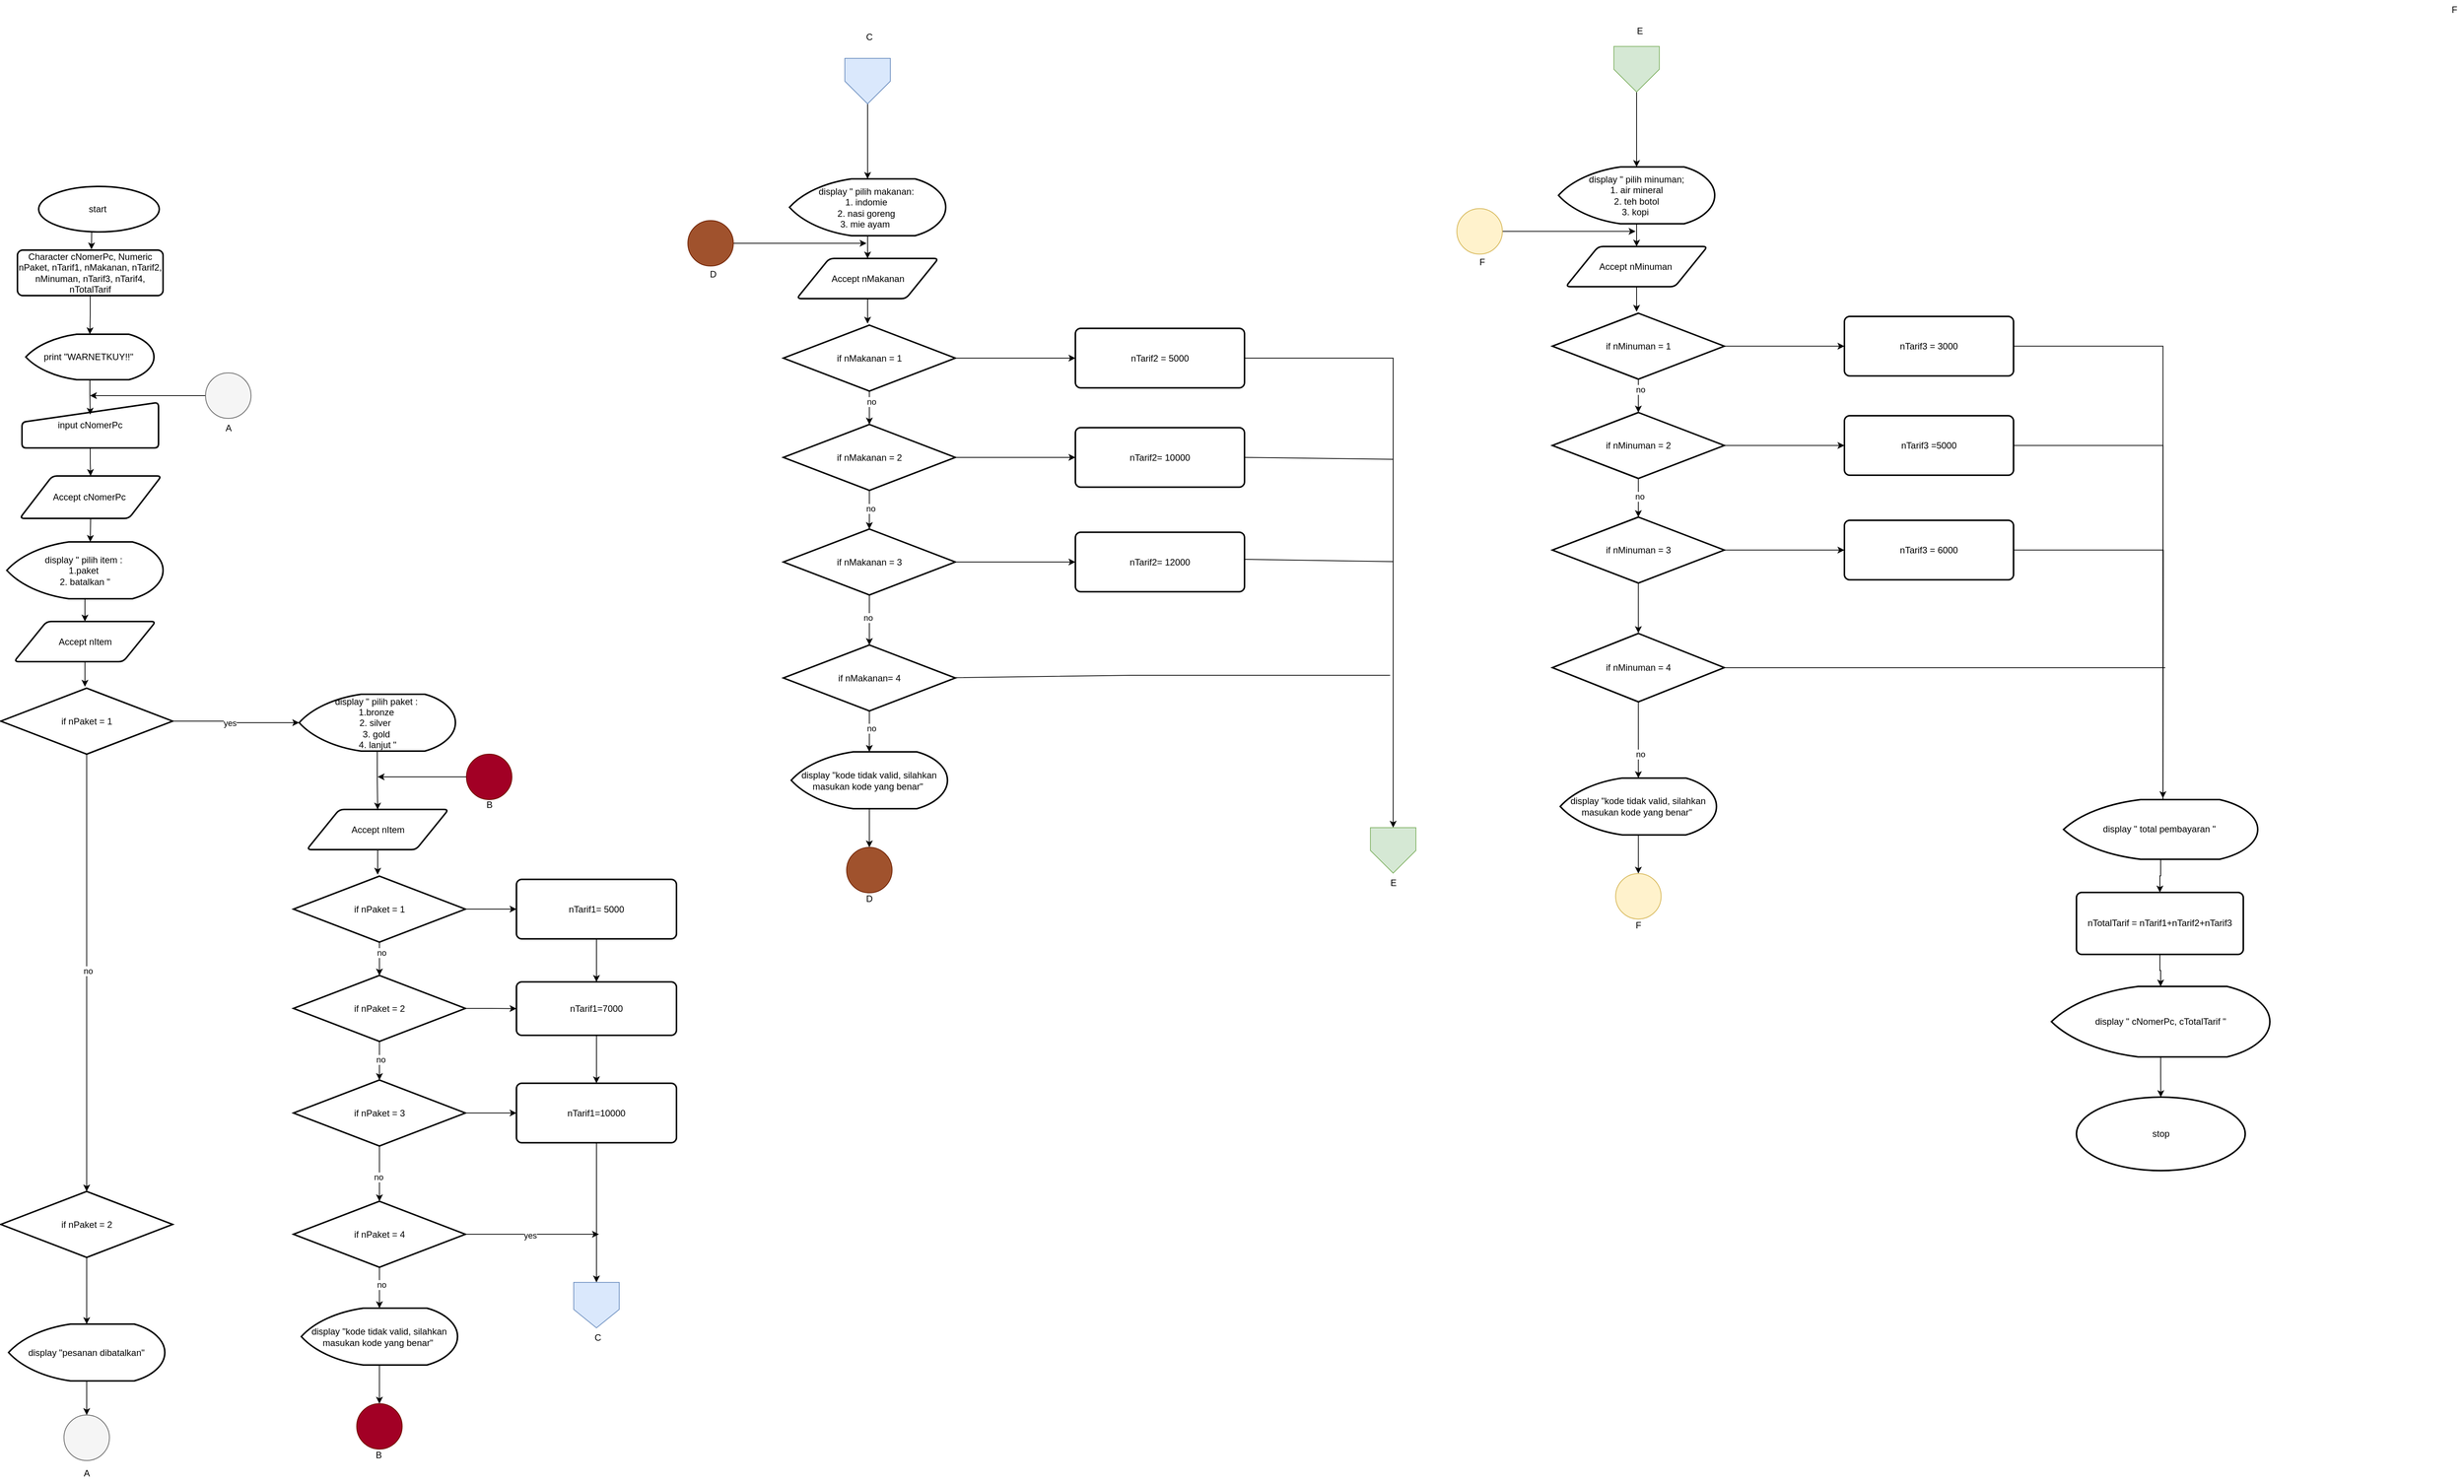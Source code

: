 <mxfile version="24.2.5" type="github">
  <diagram name="Page-1" id="D6gG2VO30LMcb04ZI-GH">
    <mxGraphModel dx="2708" dy="2494" grid="0" gridSize="10" guides="1" tooltips="1" connect="1" arrows="1" fold="1" page="0" pageScale="1" pageWidth="827" pageHeight="1169" math="0" shadow="0">
      <root>
        <mxCell id="0" />
        <mxCell id="1" parent="0" />
        <mxCell id="WySLw5p9huwhJXmqN-Hj-6" style="edgeStyle=orthogonalEdgeStyle;rounded=0;orthogonalLoop=1;jettySize=auto;html=1;" parent="1" edge="1">
          <mxGeometry relative="1" as="geometry">
            <mxPoint x="-506" y="-807.0" as="sourcePoint" />
            <mxPoint x="-506.4" y="-774" as="targetPoint" />
          </mxGeometry>
        </mxCell>
        <mxCell id="WySLw5p9huwhJXmqN-Hj-121" value="display &quot; pilih makanan:&amp;nbsp;&lt;div&gt;1. indomie&amp;nbsp;&lt;/div&gt;&lt;div&gt;2. nasi goreng&amp;nbsp;&lt;/div&gt;&lt;div&gt;3. mie ayam &amp;nbsp;&lt;/div&gt;" style="strokeWidth=2;html=1;shape=mxgraph.flowchart.display;whiteSpace=wrap;" parent="1" vertex="1">
          <mxGeometry x="414" y="-867" width="206" height="75" as="geometry" />
        </mxCell>
        <mxCell id="WySLw5p9huwhJXmqN-Hj-122" style="edgeStyle=orthogonalEdgeStyle;rounded=0;orthogonalLoop=1;jettySize=auto;html=1;exitX=0.5;exitY=1;exitDx=0;exitDy=0;exitPerimeter=0;entryX=0.5;entryY=0;entryDx=0;entryDy=0;" parent="1" target="WySLw5p9huwhJXmqN-Hj-123" edge="1">
          <mxGeometry relative="1" as="geometry">
            <mxPoint x="517" y="-792" as="sourcePoint" />
          </mxGeometry>
        </mxCell>
        <mxCell id="WySLw5p9huwhJXmqN-Hj-123" value="Accept nMakanan" style="shape=parallelogram;html=1;strokeWidth=2;perimeter=parallelogramPerimeter;whiteSpace=wrap;rounded=1;arcSize=12;size=0.23;" parent="1" vertex="1">
          <mxGeometry x="423.5" y="-762" width="187" height="53" as="geometry" />
        </mxCell>
        <mxCell id="WySLw5p9huwhJXmqN-Hj-124" style="edgeStyle=orthogonalEdgeStyle;rounded=0;orthogonalLoop=1;jettySize=auto;html=1;entryX=0.5;entryY=0;entryDx=0;entryDy=0;entryPerimeter=0;" parent="1" source="WySLw5p9huwhJXmqN-Hj-123" edge="1">
          <mxGeometry relative="1" as="geometry">
            <mxPoint x="517" y="-676" as="targetPoint" />
          </mxGeometry>
        </mxCell>
        <mxCell id="WySLw5p9huwhJXmqN-Hj-125" style="edgeStyle=orthogonalEdgeStyle;rounded=0;orthogonalLoop=1;jettySize=auto;html=1;" parent="1" source="WySLw5p9huwhJXmqN-Hj-126" edge="1">
          <mxGeometry relative="1" as="geometry">
            <mxPoint x="515.571" y="-782" as="targetPoint" />
          </mxGeometry>
        </mxCell>
        <mxCell id="WySLw5p9huwhJXmqN-Hj-126" value="" style="verticalLabelPosition=bottom;verticalAlign=top;html=1;shape=mxgraph.flowchart.on-page_reference;fillColor=#a0522d;strokeColor=#6D1F00;fontColor=#ffffff;" parent="1" vertex="1">
          <mxGeometry x="280" y="-812" width="60" height="60" as="geometry" />
        </mxCell>
        <mxCell id="WySLw5p9huwhJXmqN-Hj-127" style="edgeStyle=orthogonalEdgeStyle;rounded=0;orthogonalLoop=1;jettySize=auto;html=1;entryX=0;entryY=0.5;entryDx=0;entryDy=0;" parent="1" source="WySLw5p9huwhJXmqN-Hj-128" target="WySLw5p9huwhJXmqN-Hj-142" edge="1">
          <mxGeometry relative="1" as="geometry" />
        </mxCell>
        <mxCell id="WySLw5p9huwhJXmqN-Hj-128" value="if nMakanan = 1" style="strokeWidth=2;html=1;shape=mxgraph.flowchart.decision;whiteSpace=wrap;" parent="1" vertex="1">
          <mxGeometry x="406" y="-674" width="226.63" height="87" as="geometry" />
        </mxCell>
        <mxCell id="WySLw5p9huwhJXmqN-Hj-129" style="edgeStyle=orthogonalEdgeStyle;rounded=0;orthogonalLoop=1;jettySize=auto;html=1;exitX=1;exitY=0.5;exitDx=0;exitDy=0;exitPerimeter=0;" parent="1" source="WySLw5p9huwhJXmqN-Hj-130" target="WySLw5p9huwhJXmqN-Hj-146" edge="1">
          <mxGeometry relative="1" as="geometry" />
        </mxCell>
        <mxCell id="WySLw5p9huwhJXmqN-Hj-130" value="if nMakanan = 2" style="strokeWidth=2;html=1;shape=mxgraph.flowchart.decision;whiteSpace=wrap;" parent="1" vertex="1">
          <mxGeometry x="406" y="-543" width="226.63" height="87" as="geometry" />
        </mxCell>
        <mxCell id="WySLw5p9huwhJXmqN-Hj-131" style="edgeStyle=orthogonalEdgeStyle;rounded=0;orthogonalLoop=1;jettySize=auto;html=1;" parent="1" source="WySLw5p9huwhJXmqN-Hj-132" target="WySLw5p9huwhJXmqN-Hj-144" edge="1">
          <mxGeometry relative="1" as="geometry" />
        </mxCell>
        <mxCell id="WySLw5p9huwhJXmqN-Hj-132" value="if nMakanan = 3" style="strokeWidth=2;html=1;shape=mxgraph.flowchart.decision;whiteSpace=wrap;" parent="1" vertex="1">
          <mxGeometry x="406" y="-405" width="226.63" height="87" as="geometry" />
        </mxCell>
        <mxCell id="WySLw5p9huwhJXmqN-Hj-133" style="edgeStyle=orthogonalEdgeStyle;rounded=0;orthogonalLoop=1;jettySize=auto;html=1;exitX=0.5;exitY=1;exitDx=0;exitDy=0;exitPerimeter=0;entryX=0.5;entryY=0;entryDx=0;entryDy=0;entryPerimeter=0;" parent="1" source="WySLw5p9huwhJXmqN-Hj-128" target="WySLw5p9huwhJXmqN-Hj-130" edge="1">
          <mxGeometry relative="1" as="geometry" />
        </mxCell>
        <mxCell id="WySLw5p9huwhJXmqN-Hj-134" value="no" style="edgeLabel;html=1;align=center;verticalAlign=middle;resizable=0;points=[];" parent="WySLw5p9huwhJXmqN-Hj-133" vertex="1" connectable="0">
          <mxGeometry x="-0.394" y="2" relative="1" as="geometry">
            <mxPoint as="offset" />
          </mxGeometry>
        </mxCell>
        <mxCell id="WySLw5p9huwhJXmqN-Hj-135" style="edgeStyle=orthogonalEdgeStyle;rounded=0;orthogonalLoop=1;jettySize=auto;html=1;exitX=0.5;exitY=1;exitDx=0;exitDy=0;exitPerimeter=0;entryX=0.5;entryY=0;entryDx=0;entryDy=0;entryPerimeter=0;" parent="1" source="WySLw5p9huwhJXmqN-Hj-130" target="WySLw5p9huwhJXmqN-Hj-132" edge="1">
          <mxGeometry relative="1" as="geometry" />
        </mxCell>
        <mxCell id="WySLw5p9huwhJXmqN-Hj-136" value="no" style="edgeLabel;html=1;align=center;verticalAlign=middle;resizable=0;points=[];" parent="WySLw5p9huwhJXmqN-Hj-135" vertex="1" connectable="0">
          <mxGeometry x="-0.124" y="1" relative="1" as="geometry">
            <mxPoint y="1" as="offset" />
          </mxGeometry>
        </mxCell>
        <mxCell id="WySLw5p9huwhJXmqN-Hj-138" style="edgeStyle=orthogonalEdgeStyle;rounded=0;orthogonalLoop=1;jettySize=auto;html=1;exitX=0.5;exitY=1;exitDx=0;exitDy=0;exitPerimeter=0;entryX=0.5;entryY=0;entryDx=0;entryDy=0;entryPerimeter=0;" parent="1" source="WySLw5p9huwhJXmqN-Hj-132" edge="1">
          <mxGeometry relative="1" as="geometry">
            <mxPoint x="519.32" y="-252.0" as="targetPoint" />
          </mxGeometry>
        </mxCell>
        <mxCell id="WySLw5p9huwhJXmqN-Hj-139" value="no&amp;nbsp;" style="edgeLabel;html=1;align=center;verticalAlign=middle;resizable=0;points=[];" parent="WySLw5p9huwhJXmqN-Hj-138" vertex="1" connectable="0">
          <mxGeometry x="-0.061" y="-1" relative="1" as="geometry">
            <mxPoint y="-1" as="offset" />
          </mxGeometry>
        </mxCell>
        <mxCell id="WySLw5p9huwhJXmqN-Hj-141" style="edgeStyle=orthogonalEdgeStyle;rounded=0;orthogonalLoop=1;jettySize=auto;html=1;" parent="1" source="WySLw5p9huwhJXmqN-Hj-142" target="WySLw5p9huwhJXmqN-Hj-151" edge="1">
          <mxGeometry relative="1" as="geometry">
            <mxPoint x="1211" y="-244.5" as="targetPoint" />
          </mxGeometry>
        </mxCell>
        <mxCell id="WySLw5p9huwhJXmqN-Hj-142" value="nTarif2 = 5000" style="rounded=1;whiteSpace=wrap;html=1;absoluteArcSize=1;arcSize=14;strokeWidth=2;" parent="1" vertex="1">
          <mxGeometry x="791" y="-669.75" width="223" height="78.5" as="geometry" />
        </mxCell>
        <mxCell id="WySLw5p9huwhJXmqN-Hj-144" value="nTarif2= 12000" style="rounded=1;whiteSpace=wrap;html=1;absoluteArcSize=1;arcSize=14;strokeWidth=2;" parent="1" vertex="1">
          <mxGeometry x="791" y="-400.75" width="223" height="78.5" as="geometry" />
        </mxCell>
        <mxCell id="WySLw5p9huwhJXmqN-Hj-146" value="nTarif2= 10000" style="rounded=1;whiteSpace=wrap;html=1;absoluteArcSize=1;arcSize=14;strokeWidth=2;" parent="1" vertex="1">
          <mxGeometry x="791" y="-538.75" width="223" height="78.5" as="geometry" />
        </mxCell>
        <mxCell id="WySLw5p9huwhJXmqN-Hj-149" value="D" style="text;html=1;align=center;verticalAlign=middle;resizable=0;points=[];autosize=1;strokeColor=none;fillColor=none;" parent="1" vertex="1">
          <mxGeometry x="299" y="-754" width="27" height="26" as="geometry" />
        </mxCell>
        <mxCell id="WySLw5p9huwhJXmqN-Hj-151" value="" style="verticalLabelPosition=bottom;verticalAlign=top;html=1;shape=offPageConnector;rounded=0;size=0.498;fillColor=#d5e8d4;strokeColor=#82b366;" parent="1" vertex="1">
          <mxGeometry x="1180" y="-11" width="60" height="60" as="geometry" />
        </mxCell>
        <mxCell id="WySLw5p9huwhJXmqN-Hj-153" style="edgeStyle=orthogonalEdgeStyle;rounded=0;orthogonalLoop=1;jettySize=auto;html=1;" parent="1" source="WySLw5p9huwhJXmqN-Hj-152" target="WySLw5p9huwhJXmqN-Hj-121" edge="1">
          <mxGeometry relative="1" as="geometry" />
        </mxCell>
        <mxCell id="WySLw5p9huwhJXmqN-Hj-152" value="" style="verticalLabelPosition=bottom;verticalAlign=top;html=1;shape=offPageConnector;rounded=0;size=0.498;fillColor=#dae8fc;strokeColor=#6c8ebf;" parent="1" vertex="1">
          <mxGeometry x="487" y="-1026" width="60" height="60" as="geometry" />
        </mxCell>
        <mxCell id="WySLw5p9huwhJXmqN-Hj-156" value="C" style="text;html=1;align=center;verticalAlign=middle;resizable=0;points=[];autosize=1;strokeColor=none;fillColor=none;" parent="1" vertex="1">
          <mxGeometry x="505" y="-1067" width="27" height="26" as="geometry" />
        </mxCell>
        <mxCell id="WySLw5p9huwhJXmqN-Hj-158" value="E" style="text;html=1;align=center;verticalAlign=middle;resizable=0;points=[];autosize=1;strokeColor=none;fillColor=none;" parent="1" vertex="1">
          <mxGeometry x="1197" y="49" width="26" height="26" as="geometry" />
        </mxCell>
        <mxCell id="WySLw5p9huwhJXmqN-Hj-159" value="display &quot; pilih minuman;&lt;div&gt;1. air mineral&lt;/div&gt;&lt;div&gt;2. teh botol&lt;div&gt;3. kopi&amp;nbsp;&lt;/div&gt;&lt;/div&gt;" style="strokeWidth=2;html=1;shape=mxgraph.flowchart.display;whiteSpace=wrap;" parent="1" vertex="1">
          <mxGeometry x="1428" y="-882.75" width="206" height="75" as="geometry" />
        </mxCell>
        <mxCell id="WySLw5p9huwhJXmqN-Hj-160" style="edgeStyle=orthogonalEdgeStyle;rounded=0;orthogonalLoop=1;jettySize=auto;html=1;exitX=0.5;exitY=1;exitDx=0;exitDy=0;exitPerimeter=0;entryX=0.5;entryY=0;entryDx=0;entryDy=0;" parent="1" target="WySLw5p9huwhJXmqN-Hj-161" edge="1">
          <mxGeometry relative="1" as="geometry">
            <mxPoint x="1531" y="-807.75" as="sourcePoint" />
          </mxGeometry>
        </mxCell>
        <mxCell id="WySLw5p9huwhJXmqN-Hj-161" value="Accept nMinuman&amp;nbsp;" style="shape=parallelogram;html=1;strokeWidth=2;perimeter=parallelogramPerimeter;whiteSpace=wrap;rounded=1;arcSize=12;size=0.23;" parent="1" vertex="1">
          <mxGeometry x="1437.5" y="-777.75" width="187" height="53" as="geometry" />
        </mxCell>
        <mxCell id="WySLw5p9huwhJXmqN-Hj-162" style="edgeStyle=orthogonalEdgeStyle;rounded=0;orthogonalLoop=1;jettySize=auto;html=1;entryX=0.5;entryY=0;entryDx=0;entryDy=0;entryPerimeter=0;" parent="1" source="WySLw5p9huwhJXmqN-Hj-161" edge="1">
          <mxGeometry relative="1" as="geometry">
            <mxPoint x="1531" y="-691.75" as="targetPoint" />
          </mxGeometry>
        </mxCell>
        <mxCell id="WySLw5p9huwhJXmqN-Hj-163" style="edgeStyle=orthogonalEdgeStyle;rounded=0;orthogonalLoop=1;jettySize=auto;html=1;" parent="1" source="WySLw5p9huwhJXmqN-Hj-164" edge="1">
          <mxGeometry relative="1" as="geometry">
            <mxPoint x="1529.571" y="-797.75" as="targetPoint" />
          </mxGeometry>
        </mxCell>
        <mxCell id="WySLw5p9huwhJXmqN-Hj-164" value="" style="verticalLabelPosition=bottom;verticalAlign=top;html=1;shape=mxgraph.flowchart.on-page_reference;fillColor=#fff2cc;strokeColor=#d6b656;" parent="1" vertex="1">
          <mxGeometry x="1294" y="-827.75" width="60" height="60" as="geometry" />
        </mxCell>
        <mxCell id="WySLw5p9huwhJXmqN-Hj-165" style="edgeStyle=orthogonalEdgeStyle;rounded=0;orthogonalLoop=1;jettySize=auto;html=1;entryX=0;entryY=0.5;entryDx=0;entryDy=0;" parent="1" source="WySLw5p9huwhJXmqN-Hj-166" target="WySLw5p9huwhJXmqN-Hj-180" edge="1">
          <mxGeometry relative="1" as="geometry" />
        </mxCell>
        <mxCell id="WySLw5p9huwhJXmqN-Hj-166" value="if nMinuman = 1" style="strokeWidth=2;html=1;shape=mxgraph.flowchart.decision;whiteSpace=wrap;" parent="1" vertex="1">
          <mxGeometry x="1420" y="-689.75" width="226.63" height="87" as="geometry" />
        </mxCell>
        <mxCell id="WySLw5p9huwhJXmqN-Hj-167" style="edgeStyle=orthogonalEdgeStyle;rounded=0;orthogonalLoop=1;jettySize=auto;html=1;exitX=1;exitY=0.5;exitDx=0;exitDy=0;exitPerimeter=0;" parent="1" source="WySLw5p9huwhJXmqN-Hj-168" target="WySLw5p9huwhJXmqN-Hj-184" edge="1">
          <mxGeometry relative="1" as="geometry" />
        </mxCell>
        <mxCell id="WySLw5p9huwhJXmqN-Hj-168" value="if nMinuman = 2" style="strokeWidth=2;html=1;shape=mxgraph.flowchart.decision;whiteSpace=wrap;" parent="1" vertex="1">
          <mxGeometry x="1420" y="-558.75" width="226.63" height="87" as="geometry" />
        </mxCell>
        <mxCell id="WySLw5p9huwhJXmqN-Hj-169" style="edgeStyle=orthogonalEdgeStyle;rounded=0;orthogonalLoop=1;jettySize=auto;html=1;" parent="1" source="WySLw5p9huwhJXmqN-Hj-170" target="WySLw5p9huwhJXmqN-Hj-182" edge="1">
          <mxGeometry relative="1" as="geometry" />
        </mxCell>
        <mxCell id="WySLw5p9huwhJXmqN-Hj-170" value="if nMinuman = 3" style="strokeWidth=2;html=1;shape=mxgraph.flowchart.decision;whiteSpace=wrap;" parent="1" vertex="1">
          <mxGeometry x="1420" y="-420.75" width="226.63" height="87" as="geometry" />
        </mxCell>
        <mxCell id="WySLw5p9huwhJXmqN-Hj-171" style="edgeStyle=orthogonalEdgeStyle;rounded=0;orthogonalLoop=1;jettySize=auto;html=1;exitX=0.5;exitY=1;exitDx=0;exitDy=0;exitPerimeter=0;entryX=0.5;entryY=0;entryDx=0;entryDy=0;entryPerimeter=0;" parent="1" source="WySLw5p9huwhJXmqN-Hj-166" target="WySLw5p9huwhJXmqN-Hj-168" edge="1">
          <mxGeometry relative="1" as="geometry" />
        </mxCell>
        <mxCell id="WySLw5p9huwhJXmqN-Hj-172" value="no" style="edgeLabel;html=1;align=center;verticalAlign=middle;resizable=0;points=[];" parent="WySLw5p9huwhJXmqN-Hj-171" vertex="1" connectable="0">
          <mxGeometry x="-0.394" y="2" relative="1" as="geometry">
            <mxPoint as="offset" />
          </mxGeometry>
        </mxCell>
        <mxCell id="WySLw5p9huwhJXmqN-Hj-173" style="edgeStyle=orthogonalEdgeStyle;rounded=0;orthogonalLoop=1;jettySize=auto;html=1;exitX=0.5;exitY=1;exitDx=0;exitDy=0;exitPerimeter=0;entryX=0.5;entryY=0;entryDx=0;entryDy=0;entryPerimeter=0;" parent="1" source="WySLw5p9huwhJXmqN-Hj-168" target="WySLw5p9huwhJXmqN-Hj-170" edge="1">
          <mxGeometry relative="1" as="geometry" />
        </mxCell>
        <mxCell id="WySLw5p9huwhJXmqN-Hj-174" value="no" style="edgeLabel;html=1;align=center;verticalAlign=middle;resizable=0;points=[];" parent="WySLw5p9huwhJXmqN-Hj-173" vertex="1" connectable="0">
          <mxGeometry x="-0.124" y="1" relative="1" as="geometry">
            <mxPoint y="1" as="offset" />
          </mxGeometry>
        </mxCell>
        <mxCell id="WySLw5p9huwhJXmqN-Hj-176" style="edgeStyle=orthogonalEdgeStyle;rounded=0;orthogonalLoop=1;jettySize=auto;html=1;exitX=0.5;exitY=1;exitDx=0;exitDy=0;exitPerimeter=0;entryX=0.5;entryY=0;entryDx=0;entryDy=0;entryPerimeter=0;" parent="1" source="WySLw5p9huwhJXmqN-Hj-170" edge="1">
          <mxGeometry relative="1" as="geometry">
            <mxPoint x="1533.32" y="-267.75" as="targetPoint" />
          </mxGeometry>
        </mxCell>
        <mxCell id="WySLw5p9huwhJXmqN-Hj-179" style="edgeStyle=orthogonalEdgeStyle;rounded=0;orthogonalLoop=1;jettySize=auto;html=1;entryX=0.512;entryY=0.14;entryDx=0;entryDy=0;entryPerimeter=0;" parent="1" source="WySLw5p9huwhJXmqN-Hj-180" target="G2V6XdwdjyjFsb4LPoqX-25" edge="1">
          <mxGeometry relative="1" as="geometry">
            <mxPoint x="2225" y="-260.25" as="targetPoint" />
          </mxGeometry>
        </mxCell>
        <mxCell id="WySLw5p9huwhJXmqN-Hj-180" value="nTarif3 = 3000" style="rounded=1;whiteSpace=wrap;html=1;absoluteArcSize=1;arcSize=14;strokeWidth=2;" parent="1" vertex="1">
          <mxGeometry x="1805" y="-685.5" width="223" height="78.5" as="geometry" />
        </mxCell>
        <mxCell id="WySLw5p9huwhJXmqN-Hj-181" style="edgeStyle=orthogonalEdgeStyle;rounded=0;orthogonalLoop=1;jettySize=auto;html=1;" parent="1" source="WySLw5p9huwhJXmqN-Hj-182" edge="1">
          <mxGeometry relative="1" as="geometry">
            <mxPoint x="2225" y="-50" as="targetPoint" />
          </mxGeometry>
        </mxCell>
        <mxCell id="WySLw5p9huwhJXmqN-Hj-182" value="nTarif3 = 6000" style="rounded=1;whiteSpace=wrap;html=1;absoluteArcSize=1;arcSize=14;strokeWidth=2;" parent="1" vertex="1">
          <mxGeometry x="1805" y="-416.5" width="223" height="78.5" as="geometry" />
        </mxCell>
        <mxCell id="WySLw5p9huwhJXmqN-Hj-183" style="edgeStyle=orthogonalEdgeStyle;rounded=0;orthogonalLoop=1;jettySize=auto;html=1;entryX=0.512;entryY=0.305;entryDx=0;entryDy=0;entryPerimeter=0;" parent="1" source="WySLw5p9huwhJXmqN-Hj-184" target="G2V6XdwdjyjFsb4LPoqX-25" edge="1">
          <mxGeometry relative="1" as="geometry">
            <mxPoint x="2225" y="-260.25" as="targetPoint" />
          </mxGeometry>
        </mxCell>
        <mxCell id="WySLw5p9huwhJXmqN-Hj-184" value="nTarif3 =5000" style="rounded=1;whiteSpace=wrap;html=1;absoluteArcSize=1;arcSize=14;strokeWidth=2;" parent="1" vertex="1">
          <mxGeometry x="1805" y="-554.5" width="223" height="78.5" as="geometry" />
        </mxCell>
        <mxCell id="WySLw5p9huwhJXmqN-Hj-187" value="F" style="text;html=1;align=center;verticalAlign=middle;resizable=0;points=[];autosize=1;strokeColor=none;fillColor=none;" parent="1" vertex="1">
          <mxGeometry x="1314" y="-769.75" width="25" height="26" as="geometry" />
        </mxCell>
        <mxCell id="WySLw5p9huwhJXmqN-Hj-190" style="edgeStyle=orthogonalEdgeStyle;rounded=0;orthogonalLoop=1;jettySize=auto;html=1;" parent="1" source="WySLw5p9huwhJXmqN-Hj-191" target="WySLw5p9huwhJXmqN-Hj-159" edge="1">
          <mxGeometry relative="1" as="geometry" />
        </mxCell>
        <mxCell id="WySLw5p9huwhJXmqN-Hj-191" value="" style="verticalLabelPosition=bottom;verticalAlign=top;html=1;shape=offPageConnector;rounded=0;size=0.498;fillColor=#d5e8d4;strokeColor=#82b366;" parent="1" vertex="1">
          <mxGeometry x="1501" y="-1041.75" width="60" height="60" as="geometry" />
        </mxCell>
        <mxCell id="WySLw5p9huwhJXmqN-Hj-204" value="start&amp;nbsp;" style="strokeWidth=2;html=1;shape=mxgraph.flowchart.start_1;whiteSpace=wrap;" parent="1" vertex="1">
          <mxGeometry x="-576" y="-857" width="159" height="60" as="geometry" />
        </mxCell>
        <mxCell id="WySLw5p9huwhJXmqN-Hj-212" value="E" style="text;html=1;align=center;verticalAlign=middle;resizable=0;points=[];autosize=1;strokeColor=none;fillColor=none;" parent="1" vertex="1">
          <mxGeometry x="1522" y="-1075" width="26" height="26" as="geometry" />
        </mxCell>
        <mxCell id="WySLw5p9huwhJXmqN-Hj-213" value="F" style="text;html=1;align=center;verticalAlign=middle;resizable=0;points=[];autosize=1;strokeColor=none;fillColor=none;" parent="1" vertex="1">
          <mxGeometry x="2596" y="-1103" width="25" height="26" as="geometry" />
        </mxCell>
        <mxCell id="WySLw5p9huwhJXmqN-Hj-291" style="edgeStyle=orthogonalEdgeStyle;rounded=0;orthogonalLoop=1;jettySize=auto;html=1;exitX=0.5;exitY=1;exitDx=0;exitDy=0;" parent="1" source="WySLw5p9huwhJXmqN-Hj-252" target="WySLw5p9huwhJXmqN-Hj-253" edge="1">
          <mxGeometry relative="1" as="geometry" />
        </mxCell>
        <mxCell id="WySLw5p9huwhJXmqN-Hj-252" value="Character cNomerPc, Numeric nPaket, nTarif1, nMakanan, nTarif2, nMinuman, nTarif3, nTarif4, nTotalTarif" style="rounded=1;whiteSpace=wrap;html=1;absoluteArcSize=1;arcSize=14;strokeWidth=2;" parent="1" vertex="1">
          <mxGeometry x="-604" y="-773" width="192" height="60" as="geometry" />
        </mxCell>
        <mxCell id="WySLw5p9huwhJXmqN-Hj-253" value="print &quot;WARNETKUY!!&quot;&amp;nbsp;" style="strokeWidth=2;html=1;shape=mxgraph.flowchart.display;whiteSpace=wrap;" parent="1" vertex="1">
          <mxGeometry x="-593" y="-662" width="169" height="60" as="geometry" />
        </mxCell>
        <mxCell id="WySLw5p9huwhJXmqN-Hj-254" style="edgeStyle=orthogonalEdgeStyle;rounded=0;orthogonalLoop=1;jettySize=auto;html=1;entryX=0.5;entryY=0;entryDx=0;entryDy=0;" parent="1" source="WySLw5p9huwhJXmqN-Hj-255" target="WySLw5p9huwhJXmqN-Hj-256" edge="1">
          <mxGeometry relative="1" as="geometry" />
        </mxCell>
        <mxCell id="WySLw5p9huwhJXmqN-Hj-255" value="input cNomerPc" style="html=1;strokeWidth=2;shape=manualInput;whiteSpace=wrap;rounded=1;size=26;arcSize=11;" parent="1" vertex="1">
          <mxGeometry x="-598" y="-572" width="180" height="60" as="geometry" />
        </mxCell>
        <mxCell id="WySLw5p9huwhJXmqN-Hj-256" value="Accept cNomerPc&amp;nbsp;" style="shape=parallelogram;html=1;strokeWidth=2;perimeter=parallelogramPerimeter;whiteSpace=wrap;rounded=1;arcSize=12;size=0.23;" parent="1" vertex="1">
          <mxGeometry x="-601" y="-475" width="187" height="56" as="geometry" />
        </mxCell>
        <mxCell id="WySLw5p9huwhJXmqN-Hj-257" style="edgeStyle=orthogonalEdgeStyle;rounded=0;orthogonalLoop=1;jettySize=auto;html=1;entryX=0.5;entryY=0.267;entryDx=0;entryDy=0;entryPerimeter=0;" parent="1" source="WySLw5p9huwhJXmqN-Hj-253" target="WySLw5p9huwhJXmqN-Hj-255" edge="1">
          <mxGeometry relative="1" as="geometry" />
        </mxCell>
        <mxCell id="WySLw5p9huwhJXmqN-Hj-258" value="display &quot; pilih item :&amp;nbsp;&lt;div&gt;1.paket&amp;nbsp;&lt;/div&gt;&lt;div&gt;2. batalkan &quot;&lt;/div&gt;" style="strokeWidth=2;html=1;shape=mxgraph.flowchart.display;whiteSpace=wrap;" parent="1" vertex="1">
          <mxGeometry x="-618" y="-388" width="206" height="75" as="geometry" />
        </mxCell>
        <mxCell id="WySLw5p9huwhJXmqN-Hj-259" style="edgeStyle=orthogonalEdgeStyle;rounded=0;orthogonalLoop=1;jettySize=auto;html=1;exitX=0.5;exitY=1;exitDx=0;exitDy=0;entryX=0.534;entryY=0;entryDx=0;entryDy=0;entryPerimeter=0;" parent="1" source="WySLw5p9huwhJXmqN-Hj-256" target="WySLw5p9huwhJXmqN-Hj-258" edge="1">
          <mxGeometry relative="1" as="geometry" />
        </mxCell>
        <mxCell id="WySLw5p9huwhJXmqN-Hj-260" style="edgeStyle=orthogonalEdgeStyle;rounded=0;orthogonalLoop=1;jettySize=auto;html=1;exitX=0.5;exitY=1;exitDx=0;exitDy=0;exitPerimeter=0;entryX=0.5;entryY=0;entryDx=0;entryDy=0;" parent="1" target="WySLw5p9huwhJXmqN-Hj-261" edge="1">
          <mxGeometry relative="1" as="geometry">
            <mxPoint x="-515" y="-313" as="sourcePoint" />
          </mxGeometry>
        </mxCell>
        <mxCell id="WySLw5p9huwhJXmqN-Hj-261" value="Accept nItem" style="shape=parallelogram;html=1;strokeWidth=2;perimeter=parallelogramPerimeter;whiteSpace=wrap;rounded=1;arcSize=12;size=0.23;" parent="1" vertex="1">
          <mxGeometry x="-608.5" y="-283" width="187" height="53" as="geometry" />
        </mxCell>
        <mxCell id="WySLw5p9huwhJXmqN-Hj-262" style="edgeStyle=orthogonalEdgeStyle;rounded=0;orthogonalLoop=1;jettySize=auto;html=1;entryX=0.5;entryY=0;entryDx=0;entryDy=0;entryPerimeter=0;" parent="1" source="WySLw5p9huwhJXmqN-Hj-261" edge="1">
          <mxGeometry relative="1" as="geometry">
            <mxPoint x="-515" y="-197" as="targetPoint" />
          </mxGeometry>
        </mxCell>
        <mxCell id="WySLw5p9huwhJXmqN-Hj-265" style="edgeStyle=orthogonalEdgeStyle;rounded=0;orthogonalLoop=1;jettySize=auto;html=1;entryX=0;entryY=0.5;entryDx=0;entryDy=0;entryPerimeter=0;" parent="1" source="WySLw5p9huwhJXmqN-Hj-266" target="hOKE2iDMcfGH3eZ4Ijgz-1" edge="1">
          <mxGeometry relative="1" as="geometry">
            <mxPoint x="-241" y="-151.5" as="targetPoint" />
          </mxGeometry>
        </mxCell>
        <mxCell id="07xQH1xnThTPWJ9yHDiX-1" value="yes" style="edgeLabel;html=1;align=center;verticalAlign=middle;resizable=0;points=[];" parent="WySLw5p9huwhJXmqN-Hj-265" vertex="1" connectable="0">
          <mxGeometry x="-0.111" y="-2" relative="1" as="geometry">
            <mxPoint as="offset" />
          </mxGeometry>
        </mxCell>
        <mxCell id="hOKE2iDMcfGH3eZ4Ijgz-19" style="edgeStyle=orthogonalEdgeStyle;rounded=0;orthogonalLoop=1;jettySize=auto;html=1;" parent="1" source="WySLw5p9huwhJXmqN-Hj-266" target="hOKE2iDMcfGH3eZ4Ijgz-18" edge="1">
          <mxGeometry relative="1" as="geometry">
            <mxPoint x="-512.685" y="163" as="targetPoint" />
          </mxGeometry>
        </mxCell>
        <mxCell id="hOKE2iDMcfGH3eZ4Ijgz-20" value="no" style="edgeLabel;html=1;align=center;verticalAlign=middle;resizable=0;points=[];" parent="hOKE2iDMcfGH3eZ4Ijgz-19" vertex="1" connectable="0">
          <mxGeometry x="-0.009" y="1" relative="1" as="geometry">
            <mxPoint as="offset" />
          </mxGeometry>
        </mxCell>
        <mxCell id="WySLw5p9huwhJXmqN-Hj-266" value="if nPaket = 1" style="strokeWidth=2;html=1;shape=mxgraph.flowchart.decision;whiteSpace=wrap;" parent="1" vertex="1">
          <mxGeometry x="-626" y="-195" width="226.63" height="87" as="geometry" />
        </mxCell>
        <mxCell id="hOKE2iDMcfGH3eZ4Ijgz-14" style="edgeStyle=orthogonalEdgeStyle;rounded=0;orthogonalLoop=1;jettySize=auto;html=1;entryX=0.5;entryY=0;entryDx=0;entryDy=0;" parent="1" source="hOKE2iDMcfGH3eZ4Ijgz-1" target="hOKE2iDMcfGH3eZ4Ijgz-3" edge="1">
          <mxGeometry relative="1" as="geometry" />
        </mxCell>
        <mxCell id="hOKE2iDMcfGH3eZ4Ijgz-1" value="display &quot; pilih paket :&amp;nbsp;&lt;div&gt;1.bronze&amp;nbsp;&lt;/div&gt;&lt;div&gt;2. silver &amp;nbsp;&lt;/div&gt;&lt;div&gt;3. gold&amp;nbsp;&lt;/div&gt;&lt;div&gt;4. lanjut &quot;&lt;/div&gt;" style="strokeWidth=2;html=1;shape=mxgraph.flowchart.display;whiteSpace=wrap;" parent="1" vertex="1">
          <mxGeometry x="-232.5" y="-187" width="206" height="75" as="geometry" />
        </mxCell>
        <mxCell id="hOKE2iDMcfGH3eZ4Ijgz-3" value="Accept nItem" style="shape=parallelogram;html=1;strokeWidth=2;perimeter=parallelogramPerimeter;whiteSpace=wrap;rounded=1;arcSize=12;size=0.23;" parent="1" vertex="1">
          <mxGeometry x="-222.5" y="-35" width="187" height="53" as="geometry" />
        </mxCell>
        <mxCell id="hOKE2iDMcfGH3eZ4Ijgz-4" style="edgeStyle=orthogonalEdgeStyle;rounded=0;orthogonalLoop=1;jettySize=auto;html=1;entryX=0.5;entryY=0;entryDx=0;entryDy=0;entryPerimeter=0;" parent="1" source="hOKE2iDMcfGH3eZ4Ijgz-3" edge="1">
          <mxGeometry relative="1" as="geometry">
            <mxPoint x="-129" y="51" as="targetPoint" />
          </mxGeometry>
        </mxCell>
        <mxCell id="hOKE2iDMcfGH3eZ4Ijgz-37" style="edgeStyle=orthogonalEdgeStyle;rounded=0;orthogonalLoop=1;jettySize=auto;html=1;entryX=0;entryY=0.5;entryDx=0;entryDy=0;" parent="1" source="hOKE2iDMcfGH3eZ4Ijgz-6" target="hOKE2iDMcfGH3eZ4Ijgz-32" edge="1">
          <mxGeometry relative="1" as="geometry" />
        </mxCell>
        <mxCell id="hOKE2iDMcfGH3eZ4Ijgz-6" value="if nPaket = 1" style="strokeWidth=2;html=1;shape=mxgraph.flowchart.decision;whiteSpace=wrap;" parent="1" vertex="1">
          <mxGeometry x="-240" y="53" width="226.63" height="87" as="geometry" />
        </mxCell>
        <mxCell id="hOKE2iDMcfGH3eZ4Ijgz-38" style="edgeStyle=orthogonalEdgeStyle;rounded=0;orthogonalLoop=1;jettySize=auto;html=1;exitX=1;exitY=0.5;exitDx=0;exitDy=0;exitPerimeter=0;" parent="1" source="hOKE2iDMcfGH3eZ4Ijgz-7" target="hOKE2iDMcfGH3eZ4Ijgz-34" edge="1">
          <mxGeometry relative="1" as="geometry" />
        </mxCell>
        <mxCell id="hOKE2iDMcfGH3eZ4Ijgz-7" value="if nPaket = 2" style="strokeWidth=2;html=1;shape=mxgraph.flowchart.decision;whiteSpace=wrap;" parent="1" vertex="1">
          <mxGeometry x="-240" y="184" width="226.63" height="87" as="geometry" />
        </mxCell>
        <mxCell id="hOKE2iDMcfGH3eZ4Ijgz-17" style="edgeStyle=orthogonalEdgeStyle;rounded=0;orthogonalLoop=1;jettySize=auto;html=1;" parent="1" source="hOKE2iDMcfGH3eZ4Ijgz-8" target="hOKE2iDMcfGH3eZ4Ijgz-15" edge="1">
          <mxGeometry relative="1" as="geometry" />
        </mxCell>
        <mxCell id="hOKE2iDMcfGH3eZ4Ijgz-39" style="edgeStyle=orthogonalEdgeStyle;rounded=0;orthogonalLoop=1;jettySize=auto;html=1;" parent="1" source="hOKE2iDMcfGH3eZ4Ijgz-8" target="hOKE2iDMcfGH3eZ4Ijgz-33" edge="1">
          <mxGeometry relative="1" as="geometry" />
        </mxCell>
        <mxCell id="hOKE2iDMcfGH3eZ4Ijgz-8" value="if nPaket = 3" style="strokeWidth=2;html=1;shape=mxgraph.flowchart.decision;whiteSpace=wrap;" parent="1" vertex="1">
          <mxGeometry x="-240" y="322" width="226.63" height="87" as="geometry" />
        </mxCell>
        <mxCell id="hOKE2iDMcfGH3eZ4Ijgz-9" style="edgeStyle=orthogonalEdgeStyle;rounded=0;orthogonalLoop=1;jettySize=auto;html=1;exitX=0.5;exitY=1;exitDx=0;exitDy=0;exitPerimeter=0;entryX=0.5;entryY=0;entryDx=0;entryDy=0;entryPerimeter=0;" parent="1" source="hOKE2iDMcfGH3eZ4Ijgz-6" target="hOKE2iDMcfGH3eZ4Ijgz-7" edge="1">
          <mxGeometry relative="1" as="geometry" />
        </mxCell>
        <mxCell id="hOKE2iDMcfGH3eZ4Ijgz-10" value="no" style="edgeLabel;html=1;align=center;verticalAlign=middle;resizable=0;points=[];" parent="hOKE2iDMcfGH3eZ4Ijgz-9" vertex="1" connectable="0">
          <mxGeometry x="-0.394" y="2" relative="1" as="geometry">
            <mxPoint as="offset" />
          </mxGeometry>
        </mxCell>
        <mxCell id="hOKE2iDMcfGH3eZ4Ijgz-11" style="edgeStyle=orthogonalEdgeStyle;rounded=0;orthogonalLoop=1;jettySize=auto;html=1;exitX=0.5;exitY=1;exitDx=0;exitDy=0;exitPerimeter=0;entryX=0.5;entryY=0;entryDx=0;entryDy=0;entryPerimeter=0;" parent="1" source="hOKE2iDMcfGH3eZ4Ijgz-7" target="hOKE2iDMcfGH3eZ4Ijgz-8" edge="1">
          <mxGeometry relative="1" as="geometry" />
        </mxCell>
        <mxCell id="hOKE2iDMcfGH3eZ4Ijgz-12" value="no" style="edgeLabel;html=1;align=center;verticalAlign=middle;resizable=0;points=[];" parent="hOKE2iDMcfGH3eZ4Ijgz-11" vertex="1" connectable="0">
          <mxGeometry x="-0.124" y="1" relative="1" as="geometry">
            <mxPoint y="1" as="offset" />
          </mxGeometry>
        </mxCell>
        <mxCell id="hOKE2iDMcfGH3eZ4Ijgz-42" style="edgeStyle=orthogonalEdgeStyle;rounded=0;orthogonalLoop=1;jettySize=auto;html=1;" parent="1" source="hOKE2iDMcfGH3eZ4Ijgz-15" edge="1">
          <mxGeometry relative="1" as="geometry">
            <mxPoint x="162.706" y="525.5" as="targetPoint" />
          </mxGeometry>
        </mxCell>
        <mxCell id="hOKE2iDMcfGH3eZ4Ijgz-43" value="yes" style="edgeLabel;html=1;align=center;verticalAlign=middle;resizable=0;points=[];" parent="hOKE2iDMcfGH3eZ4Ijgz-42" vertex="1" connectable="0">
          <mxGeometry x="-0.032" y="-1" relative="1" as="geometry">
            <mxPoint as="offset" />
          </mxGeometry>
        </mxCell>
        <mxCell id="hOKE2iDMcfGH3eZ4Ijgz-46" style="edgeStyle=orthogonalEdgeStyle;rounded=0;orthogonalLoop=1;jettySize=auto;html=1;exitX=0.5;exitY=1;exitDx=0;exitDy=0;exitPerimeter=0;" parent="1" source="hOKE2iDMcfGH3eZ4Ijgz-15" target="hOKE2iDMcfGH3eZ4Ijgz-44" edge="1">
          <mxGeometry relative="1" as="geometry" />
        </mxCell>
        <mxCell id="hOKE2iDMcfGH3eZ4Ijgz-47" value="no" style="edgeLabel;html=1;align=center;verticalAlign=middle;resizable=0;points=[];" parent="hOKE2iDMcfGH3eZ4Ijgz-46" vertex="1" connectable="0">
          <mxGeometry x="-0.194" y="2" relative="1" as="geometry">
            <mxPoint y="1" as="offset" />
          </mxGeometry>
        </mxCell>
        <mxCell id="hOKE2iDMcfGH3eZ4Ijgz-15" value="if nPaket = 4" style="strokeWidth=2;html=1;shape=mxgraph.flowchart.decision;whiteSpace=wrap;" parent="1" vertex="1">
          <mxGeometry x="-240" y="482" width="226.63" height="87" as="geometry" />
        </mxCell>
        <mxCell id="hOKE2iDMcfGH3eZ4Ijgz-16" value="no" style="edgeLabel;html=1;align=center;verticalAlign=middle;resizable=0;points=[];" parent="1" vertex="1" connectable="0">
          <mxGeometry x="-128.505" y="450" as="geometry" />
        </mxCell>
        <mxCell id="hOKE2iDMcfGH3eZ4Ijgz-22" style="edgeStyle=orthogonalEdgeStyle;rounded=0;orthogonalLoop=1;jettySize=auto;html=1;exitX=0.5;exitY=1;exitDx=0;exitDy=0;exitPerimeter=0;" parent="1" source="hOKE2iDMcfGH3eZ4Ijgz-18" target="hOKE2iDMcfGH3eZ4Ijgz-21" edge="1">
          <mxGeometry relative="1" as="geometry" />
        </mxCell>
        <mxCell id="hOKE2iDMcfGH3eZ4Ijgz-18" value="if nPaket = 2" style="strokeWidth=2;html=1;shape=mxgraph.flowchart.decision;whiteSpace=wrap;" parent="1" vertex="1">
          <mxGeometry x="-626.0" y="469" width="226.63" height="87" as="geometry" />
        </mxCell>
        <mxCell id="hOKE2iDMcfGH3eZ4Ijgz-21" value="display &quot;pesanan dibatalkan&quot;" style="strokeWidth=2;html=1;shape=mxgraph.flowchart.display;whiteSpace=wrap;" parent="1" vertex="1">
          <mxGeometry x="-615.69" y="644" width="206" height="75" as="geometry" />
        </mxCell>
        <mxCell id="hOKE2iDMcfGH3eZ4Ijgz-23" value="" style="verticalLabelPosition=bottom;verticalAlign=top;html=1;shape=mxgraph.flowchart.on-page_reference;fillColor=#f5f5f5;fontColor=#333333;strokeColor=#666666;" parent="1" vertex="1">
          <mxGeometry x="-542.69" y="764" width="60" height="60" as="geometry" />
        </mxCell>
        <mxCell id="hOKE2iDMcfGH3eZ4Ijgz-24" style="edgeStyle=orthogonalEdgeStyle;rounded=0;orthogonalLoop=1;jettySize=auto;html=1;exitX=0.5;exitY=1;exitDx=0;exitDy=0;exitPerimeter=0;entryX=0.5;entryY=0;entryDx=0;entryDy=0;entryPerimeter=0;" parent="1" source="hOKE2iDMcfGH3eZ4Ijgz-21" target="hOKE2iDMcfGH3eZ4Ijgz-23" edge="1">
          <mxGeometry relative="1" as="geometry" />
        </mxCell>
        <mxCell id="hOKE2iDMcfGH3eZ4Ijgz-26" style="edgeStyle=orthogonalEdgeStyle;rounded=0;orthogonalLoop=1;jettySize=auto;html=1;" parent="1" source="hOKE2iDMcfGH3eZ4Ijgz-25" edge="1">
          <mxGeometry relative="1" as="geometry">
            <mxPoint x="-508.353" y="-581" as="targetPoint" />
          </mxGeometry>
        </mxCell>
        <mxCell id="hOKE2iDMcfGH3eZ4Ijgz-25" value="" style="verticalLabelPosition=bottom;verticalAlign=top;html=1;shape=mxgraph.flowchart.on-page_reference;fillColor=#f5f5f5;fontColor=#333333;strokeColor=#666666;" parent="1" vertex="1">
          <mxGeometry x="-356.0" y="-611" width="60" height="60" as="geometry" />
        </mxCell>
        <mxCell id="hOKE2iDMcfGH3eZ4Ijgz-29" value="A" style="text;html=1;align=center;verticalAlign=middle;resizable=0;points=[];autosize=1;strokeColor=none;fillColor=none;" parent="1" vertex="1">
          <mxGeometry x="-525.69" y="828" width="26" height="26" as="geometry" />
        </mxCell>
        <mxCell id="hOKE2iDMcfGH3eZ4Ijgz-30" value="A" style="text;html=1;align=center;verticalAlign=middle;resizable=0;points=[];autosize=1;strokeColor=none;fillColor=none;" parent="1" vertex="1">
          <mxGeometry x="-339" y="-551" width="26" height="26" as="geometry" />
        </mxCell>
        <mxCell id="hOKE2iDMcfGH3eZ4Ijgz-35" style="edgeStyle=orthogonalEdgeStyle;rounded=0;orthogonalLoop=1;jettySize=auto;html=1;" parent="1" source="hOKE2iDMcfGH3eZ4Ijgz-32" target="hOKE2iDMcfGH3eZ4Ijgz-34" edge="1">
          <mxGeometry relative="1" as="geometry" />
        </mxCell>
        <mxCell id="hOKE2iDMcfGH3eZ4Ijgz-32" value="nTarif1= 5000" style="rounded=1;whiteSpace=wrap;html=1;absoluteArcSize=1;arcSize=14;strokeWidth=2;" parent="1" vertex="1">
          <mxGeometry x="54" y="57.25" width="211" height="78.5" as="geometry" />
        </mxCell>
        <mxCell id="hOKE2iDMcfGH3eZ4Ijgz-41" style="edgeStyle=orthogonalEdgeStyle;rounded=0;orthogonalLoop=1;jettySize=auto;html=1;exitX=0.5;exitY=1;exitDx=0;exitDy=0;" parent="1" source="hOKE2iDMcfGH3eZ4Ijgz-33" target="hOKE2iDMcfGH3eZ4Ijgz-40" edge="1">
          <mxGeometry relative="1" as="geometry" />
        </mxCell>
        <mxCell id="hOKE2iDMcfGH3eZ4Ijgz-33" value="nTarif1=10000" style="rounded=1;whiteSpace=wrap;html=1;absoluteArcSize=1;arcSize=14;strokeWidth=2;" parent="1" vertex="1">
          <mxGeometry x="54" y="326.25" width="211" height="78.5" as="geometry" />
        </mxCell>
        <mxCell id="hOKE2iDMcfGH3eZ4Ijgz-36" style="edgeStyle=orthogonalEdgeStyle;rounded=0;orthogonalLoop=1;jettySize=auto;html=1;" parent="1" source="hOKE2iDMcfGH3eZ4Ijgz-34" target="hOKE2iDMcfGH3eZ4Ijgz-33" edge="1">
          <mxGeometry relative="1" as="geometry" />
        </mxCell>
        <mxCell id="hOKE2iDMcfGH3eZ4Ijgz-34" value="nTarif1=7000" style="rounded=1;whiteSpace=wrap;html=1;absoluteArcSize=1;arcSize=14;strokeWidth=2;" parent="1" vertex="1">
          <mxGeometry x="54" y="192.5" width="211" height="70.5" as="geometry" />
        </mxCell>
        <mxCell id="hOKE2iDMcfGH3eZ4Ijgz-40" value="" style="verticalLabelPosition=bottom;verticalAlign=top;html=1;shape=offPageConnector;rounded=0;size=0.406;fillColor=#dae8fc;strokeColor=#6c8ebf;" parent="1" vertex="1">
          <mxGeometry x="129.5" y="589" width="60" height="60" as="geometry" />
        </mxCell>
        <mxCell id="hOKE2iDMcfGH3eZ4Ijgz-49" style="edgeStyle=orthogonalEdgeStyle;rounded=0;orthogonalLoop=1;jettySize=auto;html=1;" parent="1" source="hOKE2iDMcfGH3eZ4Ijgz-44" target="hOKE2iDMcfGH3eZ4Ijgz-48" edge="1">
          <mxGeometry relative="1" as="geometry" />
        </mxCell>
        <mxCell id="hOKE2iDMcfGH3eZ4Ijgz-44" value="display &quot;kode tidak valid, silahkan masukan kode yang benar&quot;&amp;nbsp;" style="strokeWidth=2;html=1;shape=mxgraph.flowchart.display;whiteSpace=wrap;" parent="1" vertex="1">
          <mxGeometry x="-229.69" y="623.0" width="206" height="75" as="geometry" />
        </mxCell>
        <mxCell id="hOKE2iDMcfGH3eZ4Ijgz-45" style="edgeStyle=orthogonalEdgeStyle;rounded=0;orthogonalLoop=1;jettySize=auto;html=1;exitX=0.5;exitY=1;exitDx=0;exitDy=0;exitPerimeter=0;" parent="1" source="hOKE2iDMcfGH3eZ4Ijgz-44" target="hOKE2iDMcfGH3eZ4Ijgz-44" edge="1">
          <mxGeometry relative="1" as="geometry" />
        </mxCell>
        <mxCell id="hOKE2iDMcfGH3eZ4Ijgz-48" value="" style="verticalLabelPosition=bottom;verticalAlign=top;html=1;shape=mxgraph.flowchart.on-page_reference;fillColor=#a20025;strokeColor=#6F0000;fontColor=#ffffff;" parent="1" vertex="1">
          <mxGeometry x="-156.68" y="749" width="60" height="60" as="geometry" />
        </mxCell>
        <mxCell id="hOKE2iDMcfGH3eZ4Ijgz-50" value="B" style="text;html=1;align=center;verticalAlign=middle;resizable=0;points=[];autosize=1;strokeColor=none;fillColor=none;" parent="1" vertex="1">
          <mxGeometry x="-141" y="804" width="26" height="26" as="geometry" />
        </mxCell>
        <mxCell id="hOKE2iDMcfGH3eZ4Ijgz-52" style="edgeStyle=orthogonalEdgeStyle;rounded=0;orthogonalLoop=1;jettySize=auto;html=1;" parent="1" source="hOKE2iDMcfGH3eZ4Ijgz-51" edge="1">
          <mxGeometry relative="1" as="geometry">
            <mxPoint x="-129" y="-78" as="targetPoint" />
          </mxGeometry>
        </mxCell>
        <mxCell id="hOKE2iDMcfGH3eZ4Ijgz-51" value="" style="verticalLabelPosition=bottom;verticalAlign=top;html=1;shape=mxgraph.flowchart.on-page_reference;fillColor=#a20025;strokeColor=#6F0000;fontColor=#ffffff;" parent="1" vertex="1">
          <mxGeometry x="-12.0" y="-108" width="60" height="60" as="geometry" />
        </mxCell>
        <mxCell id="hOKE2iDMcfGH3eZ4Ijgz-53" value="B" style="text;html=1;align=center;verticalAlign=middle;resizable=0;points=[];autosize=1;strokeColor=none;fillColor=none;" parent="1" vertex="1">
          <mxGeometry x="5" y="-54" width="26" height="26" as="geometry" />
        </mxCell>
        <mxCell id="hOKE2iDMcfGH3eZ4Ijgz-55" value="C" style="text;html=1;align=center;verticalAlign=middle;resizable=0;points=[];autosize=1;strokeColor=none;fillColor=none;" parent="1" vertex="1">
          <mxGeometry x="147" y="649" width="27" height="26" as="geometry" />
        </mxCell>
        <mxCell id="hOKE2iDMcfGH3eZ4Ijgz-58" style="edgeStyle=orthogonalEdgeStyle;rounded=0;orthogonalLoop=1;jettySize=auto;html=1;exitX=0.5;exitY=1;exitDx=0;exitDy=0;exitPerimeter=0;" parent="1" source="hOKE2iDMcfGH3eZ4Ijgz-60" target="hOKE2iDMcfGH3eZ4Ijgz-63" edge="1">
          <mxGeometry relative="1" as="geometry" />
        </mxCell>
        <mxCell id="hOKE2iDMcfGH3eZ4Ijgz-59" value="no" style="edgeLabel;html=1;align=center;verticalAlign=middle;resizable=0;points=[];" parent="hOKE2iDMcfGH3eZ4Ijgz-58" vertex="1" connectable="0">
          <mxGeometry x="-0.194" y="2" relative="1" as="geometry">
            <mxPoint y="1" as="offset" />
          </mxGeometry>
        </mxCell>
        <mxCell id="hOKE2iDMcfGH3eZ4Ijgz-60" value="if nMakanan= 4" style="strokeWidth=2;html=1;shape=mxgraph.flowchart.decision;whiteSpace=wrap;" parent="1" vertex="1">
          <mxGeometry x="406" y="-252" width="226.63" height="87" as="geometry" />
        </mxCell>
        <mxCell id="hOKE2iDMcfGH3eZ4Ijgz-62" style="edgeStyle=orthogonalEdgeStyle;rounded=0;orthogonalLoop=1;jettySize=auto;html=1;" parent="1" source="hOKE2iDMcfGH3eZ4Ijgz-63" target="hOKE2iDMcfGH3eZ4Ijgz-65" edge="1">
          <mxGeometry relative="1" as="geometry" />
        </mxCell>
        <mxCell id="hOKE2iDMcfGH3eZ4Ijgz-63" value="display &quot;kode tidak valid, silahkan masukan kode yang benar&quot;&amp;nbsp;" style="strokeWidth=2;html=1;shape=mxgraph.flowchart.display;whiteSpace=wrap;" parent="1" vertex="1">
          <mxGeometry x="416.31" y="-111.0" width="206" height="75" as="geometry" />
        </mxCell>
        <mxCell id="hOKE2iDMcfGH3eZ4Ijgz-64" style="edgeStyle=orthogonalEdgeStyle;rounded=0;orthogonalLoop=1;jettySize=auto;html=1;exitX=0.5;exitY=1;exitDx=0;exitDy=0;exitPerimeter=0;" parent="1" source="hOKE2iDMcfGH3eZ4Ijgz-63" target="hOKE2iDMcfGH3eZ4Ijgz-63" edge="1">
          <mxGeometry relative="1" as="geometry" />
        </mxCell>
        <mxCell id="hOKE2iDMcfGH3eZ4Ijgz-65" value="" style="verticalLabelPosition=bottom;verticalAlign=top;html=1;shape=mxgraph.flowchart.on-page_reference;fillColor=#a0522d;strokeColor=#6D1F00;fontColor=#ffffff;" parent="1" vertex="1">
          <mxGeometry x="489.32" y="15" width="60" height="60" as="geometry" />
        </mxCell>
        <mxCell id="hOKE2iDMcfGH3eZ4Ijgz-66" value="D" style="text;html=1;align=center;verticalAlign=middle;resizable=0;points=[];autosize=1;strokeColor=none;fillColor=none;" parent="1" vertex="1">
          <mxGeometry x="505" y="70" width="27" height="26" as="geometry" />
        </mxCell>
        <mxCell id="hOKE2iDMcfGH3eZ4Ijgz-71" value="" style="endArrow=none;html=1;rounded=0;entryX=1;entryY=0.5;entryDx=0;entryDy=0;" parent="1" target="WySLw5p9huwhJXmqN-Hj-146" edge="1">
          <mxGeometry width="50" height="50" relative="1" as="geometry">
            <mxPoint x="1210" y="-497" as="sourcePoint" />
            <mxPoint x="870" y="-387" as="targetPoint" />
          </mxGeometry>
        </mxCell>
        <mxCell id="hOKE2iDMcfGH3eZ4Ijgz-72" value="" style="endArrow=none;html=1;rounded=0;entryX=1;entryY=0.5;entryDx=0;entryDy=0;" parent="1" edge="1">
          <mxGeometry width="50" height="50" relative="1" as="geometry">
            <mxPoint x="1210" y="-362" as="sourcePoint" />
            <mxPoint x="1014" y="-365" as="targetPoint" />
          </mxGeometry>
        </mxCell>
        <mxCell id="G2V6XdwdjyjFsb4LPoqX-1" value="" style="endArrow=none;html=1;rounded=0;" parent="1" edge="1">
          <mxGeometry width="50" height="50" relative="1" as="geometry">
            <mxPoint x="1206" y="-212" as="sourcePoint" />
            <mxPoint x="632.63" y="-208.885" as="targetPoint" />
            <Array as="points">
              <mxPoint x="864.32" y="-212" />
            </Array>
          </mxGeometry>
        </mxCell>
        <mxCell id="G2V6XdwdjyjFsb4LPoqX-22" style="edgeStyle=orthogonalEdgeStyle;rounded=0;orthogonalLoop=1;jettySize=auto;html=1;" parent="1" source="G2V6XdwdjyjFsb4LPoqX-2" target="G2V6XdwdjyjFsb4LPoqX-17" edge="1">
          <mxGeometry relative="1" as="geometry" />
        </mxCell>
        <mxCell id="G2V6XdwdjyjFsb4LPoqX-33" style="edgeStyle=orthogonalEdgeStyle;rounded=0;orthogonalLoop=1;jettySize=auto;html=1;endArrow=none;endFill=0;" parent="1" source="G2V6XdwdjyjFsb4LPoqX-2" edge="1">
          <mxGeometry relative="1" as="geometry">
            <mxPoint x="2228" y="-222" as="targetPoint" />
          </mxGeometry>
        </mxCell>
        <mxCell id="G2V6XdwdjyjFsb4LPoqX-2" value="if nMinuman = 4" style="strokeWidth=2;html=1;shape=mxgraph.flowchart.decision;whiteSpace=wrap;" parent="1" vertex="1">
          <mxGeometry x="1420" y="-267.25" width="226.63" height="90.25" as="geometry" />
        </mxCell>
        <mxCell id="G2V6XdwdjyjFsb4LPoqX-5" style="edgeStyle=orthogonalEdgeStyle;rounded=0;orthogonalLoop=1;jettySize=auto;html=1;exitX=0.5;exitY=1;exitDx=0;exitDy=0;exitPerimeter=0;" parent="1" edge="1">
          <mxGeometry relative="1" as="geometry">
            <mxPoint x="1702.0" y="-84.0" as="sourcePoint" />
            <mxPoint x="1702.0" y="-84.0" as="targetPoint" />
          </mxGeometry>
        </mxCell>
        <mxCell id="G2V6XdwdjyjFsb4LPoqX-11" style="edgeStyle=orthogonalEdgeStyle;rounded=0;orthogonalLoop=1;jettySize=auto;html=1;exitX=0.5;exitY=1;exitDx=0;exitDy=0;exitPerimeter=0;" parent="1" edge="1">
          <mxGeometry relative="1" as="geometry">
            <mxPoint x="1719.0" y="-37" as="sourcePoint" />
            <mxPoint x="1719.0" y="-37" as="targetPoint" />
          </mxGeometry>
        </mxCell>
        <mxCell id="G2V6XdwdjyjFsb4LPoqX-15" value="no" style="edgeLabel;html=1;align=center;verticalAlign=middle;resizable=0;points=[];" parent="1" vertex="1" connectable="0">
          <mxGeometry x="1535.325" y="-108.001" as="geometry" />
        </mxCell>
        <mxCell id="G2V6XdwdjyjFsb4LPoqX-16" style="edgeStyle=orthogonalEdgeStyle;rounded=0;orthogonalLoop=1;jettySize=auto;html=1;" parent="1" source="G2V6XdwdjyjFsb4LPoqX-17" target="G2V6XdwdjyjFsb4LPoqX-19" edge="1">
          <mxGeometry relative="1" as="geometry" />
        </mxCell>
        <mxCell id="G2V6XdwdjyjFsb4LPoqX-17" value="display &quot;kode tidak valid, silahkan masukan kode yang benar&quot;&amp;nbsp;" style="strokeWidth=2;html=1;shape=mxgraph.flowchart.display;whiteSpace=wrap;" parent="1" vertex="1">
          <mxGeometry x="1430.32" y="-76.43" width="206" height="75" as="geometry" />
        </mxCell>
        <mxCell id="G2V6XdwdjyjFsb4LPoqX-18" style="edgeStyle=orthogonalEdgeStyle;rounded=0;orthogonalLoop=1;jettySize=auto;html=1;exitX=0.5;exitY=1;exitDx=0;exitDy=0;exitPerimeter=0;" parent="1" source="G2V6XdwdjyjFsb4LPoqX-17" target="G2V6XdwdjyjFsb4LPoqX-17" edge="1">
          <mxGeometry relative="1" as="geometry" />
        </mxCell>
        <mxCell id="G2V6XdwdjyjFsb4LPoqX-19" value="" style="verticalLabelPosition=bottom;verticalAlign=top;html=1;shape=mxgraph.flowchart.on-page_reference;fillColor=#fff2cc;strokeColor=#d6b656;" parent="1" vertex="1">
          <mxGeometry x="1503.33" y="49.57" width="60" height="60" as="geometry" />
        </mxCell>
        <mxCell id="G2V6XdwdjyjFsb4LPoqX-20" value="F" style="text;html=1;align=center;verticalAlign=middle;resizable=0;points=[];autosize=1;strokeColor=none;fillColor=none;" parent="1" vertex="1">
          <mxGeometry x="1520.01" y="104.57" width="25" height="26" as="geometry" />
        </mxCell>
        <mxCell id="G2V6XdwdjyjFsb4LPoqX-23" value="nTotalTarif = nTarif1+nTarif2+nTarif3" style="rounded=1;whiteSpace=wrap;html=1;absoluteArcSize=1;arcSize=14;strokeWidth=2;" parent="1" vertex="1">
          <mxGeometry x="2111" y="74.5" width="220" height="81.75" as="geometry" />
        </mxCell>
        <mxCell id="G2V6XdwdjyjFsb4LPoqX-24" style="edgeStyle=orthogonalEdgeStyle;rounded=0;orthogonalLoop=1;jettySize=auto;html=1;exitX=0.5;exitY=1;exitDx=0;exitDy=0;exitPerimeter=0;entryX=0.5;entryY=0;entryDx=0;entryDy=0;" parent="1" source="G2V6XdwdjyjFsb4LPoqX-25" target="G2V6XdwdjyjFsb4LPoqX-23" edge="1">
          <mxGeometry relative="1" as="geometry" />
        </mxCell>
        <mxCell id="G2V6XdwdjyjFsb4LPoqX-25" value="display &quot; total pembayaran &quot;&amp;nbsp;" style="strokeWidth=2;html=1;shape=mxgraph.flowchart.display;whiteSpace=wrap;" parent="1" vertex="1">
          <mxGeometry x="2094" y="-48" width="256" height="78.75" as="geometry" />
        </mxCell>
        <mxCell id="G2V6XdwdjyjFsb4LPoqX-26" value="display &quot; cNomerPc, cTotalTarif &quot;" style="strokeWidth=2;html=1;shape=mxgraph.flowchart.display;whiteSpace=wrap;" parent="1" vertex="1">
          <mxGeometry x="2078" y="198.5" width="288" height="93" as="geometry" />
        </mxCell>
        <mxCell id="G2V6XdwdjyjFsb4LPoqX-27" value="stop" style="strokeWidth=2;html=1;shape=mxgraph.flowchart.start_1;whiteSpace=wrap;" parent="1" vertex="1">
          <mxGeometry x="2111" y="344.5" width="222.5" height="97" as="geometry" />
        </mxCell>
        <mxCell id="G2V6XdwdjyjFsb4LPoqX-28" style="edgeStyle=orthogonalEdgeStyle;rounded=0;orthogonalLoop=1;jettySize=auto;html=1;exitX=0.5;exitY=1;exitDx=0;exitDy=0;entryX=0.5;entryY=0;entryDx=0;entryDy=0;entryPerimeter=0;" parent="1" source="G2V6XdwdjyjFsb4LPoqX-23" target="G2V6XdwdjyjFsb4LPoqX-26" edge="1">
          <mxGeometry relative="1" as="geometry" />
        </mxCell>
        <mxCell id="G2V6XdwdjyjFsb4LPoqX-29" style="edgeStyle=orthogonalEdgeStyle;rounded=0;orthogonalLoop=1;jettySize=auto;html=1;exitX=0.5;exitY=1;exitDx=0;exitDy=0;exitPerimeter=0;entryX=0.5;entryY=0;entryDx=0;entryDy=0;entryPerimeter=0;" parent="1" source="G2V6XdwdjyjFsb4LPoqX-26" target="G2V6XdwdjyjFsb4LPoqX-27" edge="1">
          <mxGeometry relative="1" as="geometry" />
        </mxCell>
      </root>
    </mxGraphModel>
  </diagram>
</mxfile>
